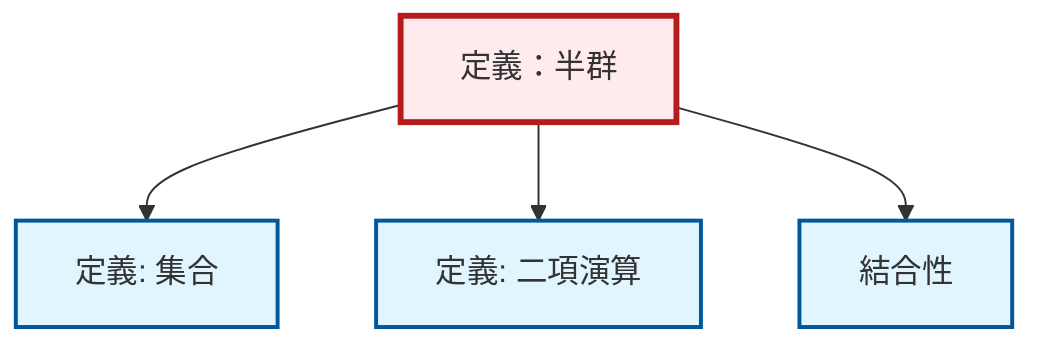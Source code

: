 graph TD
    classDef definition fill:#e1f5fe,stroke:#01579b,stroke-width:2px
    classDef theorem fill:#f3e5f5,stroke:#4a148c,stroke-width:2px
    classDef axiom fill:#fff3e0,stroke:#e65100,stroke-width:2px
    classDef example fill:#e8f5e9,stroke:#1b5e20,stroke-width:2px
    classDef current fill:#ffebee,stroke:#b71c1c,stroke-width:3px
    def-binary-operation["定義: 二項演算"]:::definition
    def-set["定義: 集合"]:::definition
    def-associativity["結合性"]:::definition
    def-semigroup["定義：半群"]:::definition
    def-semigroup --> def-set
    def-semigroup --> def-binary-operation
    def-semigroup --> def-associativity
    class def-semigroup current